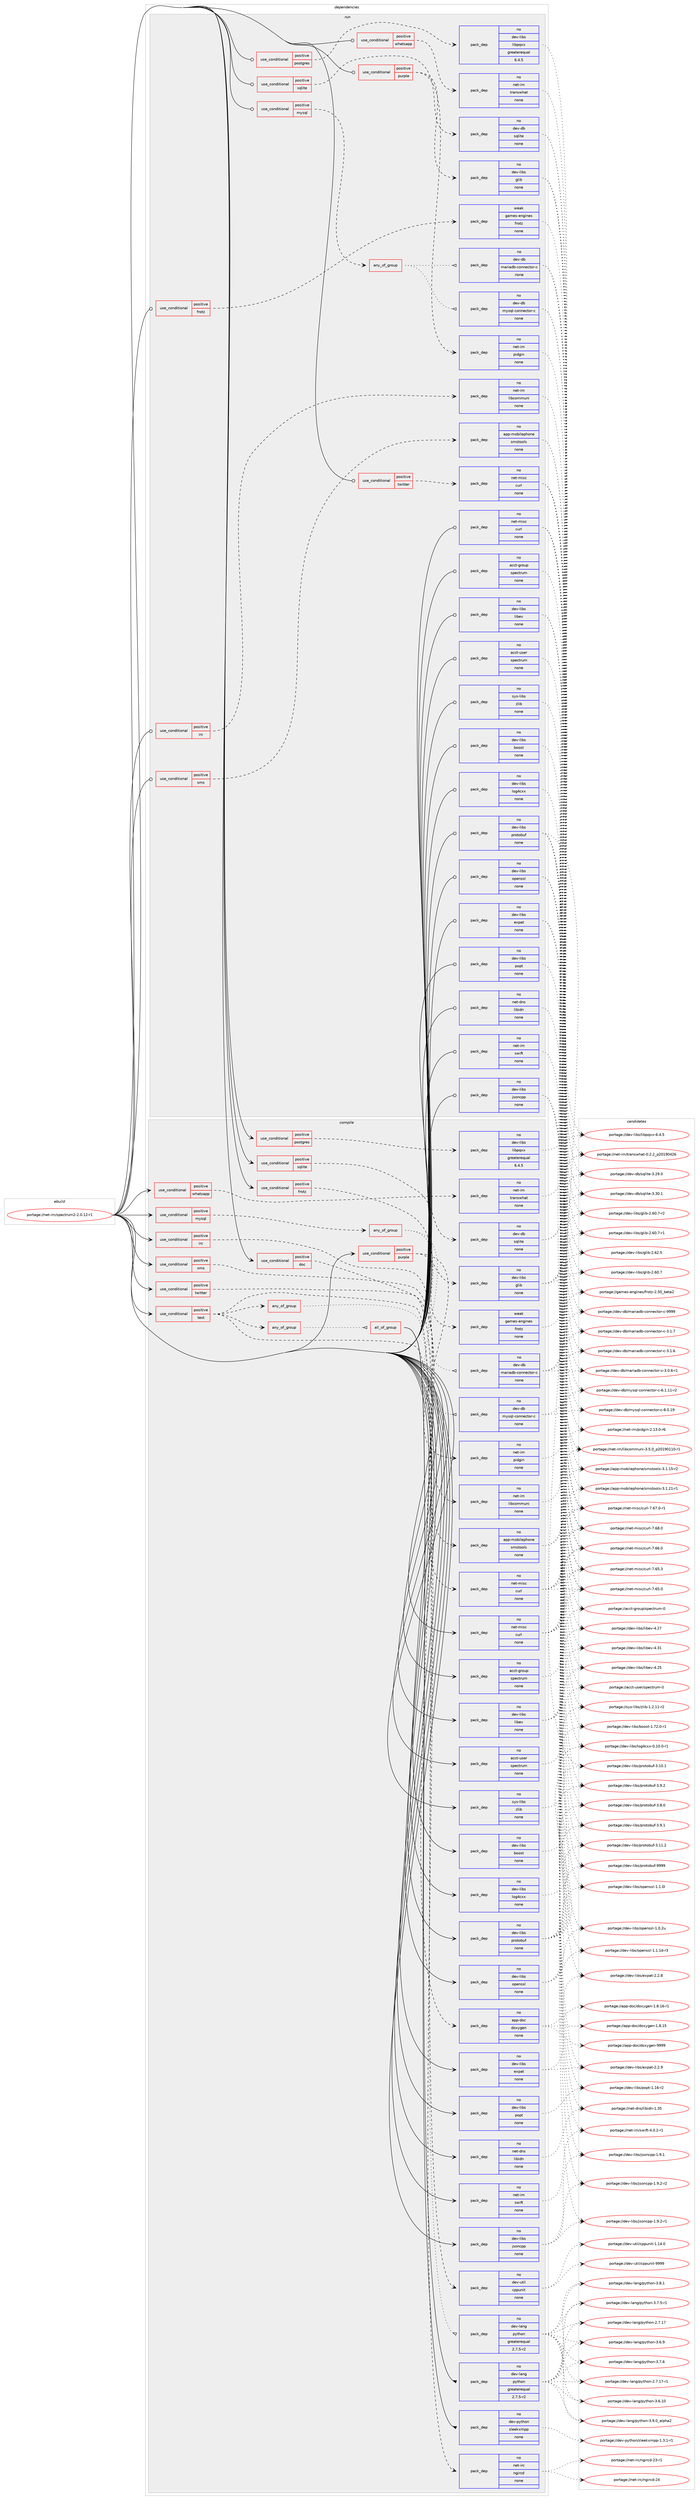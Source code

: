 digraph prolog {

# *************
# Graph options
# *************

newrank=true;
concentrate=true;
compound=true;
graph [rankdir=LR,fontname=Helvetica,fontsize=10,ranksep=1.5];#, ranksep=2.5, nodesep=0.2];
edge  [arrowhead=vee];
node  [fontname=Helvetica,fontsize=10];

# **********
# The ebuild
# **********

subgraph cluster_leftcol {
color=gray;
rank=same;
label=<<i>ebuild</i>>;
id [label="portage://net-im/spectrum2-2.0.12-r1", color=red, width=4, href="../net-im/spectrum2-2.0.12-r1.svg"];
}

# ****************
# The dependencies
# ****************

subgraph cluster_midcol {
color=gray;
label=<<i>dependencies</i>>;
subgraph cluster_compile {
fillcolor="#eeeeee";
style=filled;
label=<<i>compile</i>>;
subgraph cond20738 {
dependency92761 [label=<<TABLE BORDER="0" CELLBORDER="1" CELLSPACING="0" CELLPADDING="4"><TR><TD ROWSPAN="3" CELLPADDING="10">use_conditional</TD></TR><TR><TD>positive</TD></TR><TR><TD>doc</TD></TR></TABLE>>, shape=none, color=red];
subgraph pack70310 {
dependency92762 [label=<<TABLE BORDER="0" CELLBORDER="1" CELLSPACING="0" CELLPADDING="4" WIDTH="220"><TR><TD ROWSPAN="6" CELLPADDING="30">pack_dep</TD></TR><TR><TD WIDTH="110">no</TD></TR><TR><TD>app-doc</TD></TR><TR><TD>doxygen</TD></TR><TR><TD>none</TD></TR><TR><TD></TD></TR></TABLE>>, shape=none, color=blue];
}
dependency92761:e -> dependency92762:w [weight=20,style="dashed",arrowhead="vee"];
}
id:e -> dependency92761:w [weight=20,style="solid",arrowhead="vee"];
subgraph cond20739 {
dependency92763 [label=<<TABLE BORDER="0" CELLBORDER="1" CELLSPACING="0" CELLPADDING="4"><TR><TD ROWSPAN="3" CELLPADDING="10">use_conditional</TD></TR><TR><TD>positive</TD></TR><TR><TD>frotz</TD></TR></TABLE>>, shape=none, color=red];
subgraph pack70311 {
dependency92764 [label=<<TABLE BORDER="0" CELLBORDER="1" CELLSPACING="0" CELLPADDING="4" WIDTH="220"><TR><TD ROWSPAN="6" CELLPADDING="30">pack_dep</TD></TR><TR><TD WIDTH="110">weak</TD></TR><TR><TD>games-engines</TD></TR><TR><TD>frotz</TD></TR><TR><TD>none</TD></TR><TR><TD></TD></TR></TABLE>>, shape=none, color=blue];
}
dependency92763:e -> dependency92764:w [weight=20,style="dashed",arrowhead="vee"];
}
id:e -> dependency92763:w [weight=20,style="solid",arrowhead="vee"];
subgraph cond20740 {
dependency92765 [label=<<TABLE BORDER="0" CELLBORDER="1" CELLSPACING="0" CELLPADDING="4"><TR><TD ROWSPAN="3" CELLPADDING="10">use_conditional</TD></TR><TR><TD>positive</TD></TR><TR><TD>irc</TD></TR></TABLE>>, shape=none, color=red];
subgraph pack70312 {
dependency92766 [label=<<TABLE BORDER="0" CELLBORDER="1" CELLSPACING="0" CELLPADDING="4" WIDTH="220"><TR><TD ROWSPAN="6" CELLPADDING="30">pack_dep</TD></TR><TR><TD WIDTH="110">no</TD></TR><TR><TD>net-im</TD></TR><TR><TD>libcommuni</TD></TR><TR><TD>none</TD></TR><TR><TD></TD></TR></TABLE>>, shape=none, color=blue];
}
dependency92765:e -> dependency92766:w [weight=20,style="dashed",arrowhead="vee"];
}
id:e -> dependency92765:w [weight=20,style="solid",arrowhead="vee"];
subgraph cond20741 {
dependency92767 [label=<<TABLE BORDER="0" CELLBORDER="1" CELLSPACING="0" CELLPADDING="4"><TR><TD ROWSPAN="3" CELLPADDING="10">use_conditional</TD></TR><TR><TD>positive</TD></TR><TR><TD>mysql</TD></TR></TABLE>>, shape=none, color=red];
subgraph any1630 {
dependency92768 [label=<<TABLE BORDER="0" CELLBORDER="1" CELLSPACING="0" CELLPADDING="4"><TR><TD CELLPADDING="10">any_of_group</TD></TR></TABLE>>, shape=none, color=red];subgraph pack70313 {
dependency92769 [label=<<TABLE BORDER="0" CELLBORDER="1" CELLSPACING="0" CELLPADDING="4" WIDTH="220"><TR><TD ROWSPAN="6" CELLPADDING="30">pack_dep</TD></TR><TR><TD WIDTH="110">no</TD></TR><TR><TD>dev-db</TD></TR><TR><TD>mariadb-connector-c</TD></TR><TR><TD>none</TD></TR><TR><TD></TD></TR></TABLE>>, shape=none, color=blue];
}
dependency92768:e -> dependency92769:w [weight=20,style="dotted",arrowhead="oinv"];
subgraph pack70314 {
dependency92770 [label=<<TABLE BORDER="0" CELLBORDER="1" CELLSPACING="0" CELLPADDING="4" WIDTH="220"><TR><TD ROWSPAN="6" CELLPADDING="30">pack_dep</TD></TR><TR><TD WIDTH="110">no</TD></TR><TR><TD>dev-db</TD></TR><TR><TD>mysql-connector-c</TD></TR><TR><TD>none</TD></TR><TR><TD></TD></TR></TABLE>>, shape=none, color=blue];
}
dependency92768:e -> dependency92770:w [weight=20,style="dotted",arrowhead="oinv"];
}
dependency92767:e -> dependency92768:w [weight=20,style="dashed",arrowhead="vee"];
}
id:e -> dependency92767:w [weight=20,style="solid",arrowhead="vee"];
subgraph cond20742 {
dependency92771 [label=<<TABLE BORDER="0" CELLBORDER="1" CELLSPACING="0" CELLPADDING="4"><TR><TD ROWSPAN="3" CELLPADDING="10">use_conditional</TD></TR><TR><TD>positive</TD></TR><TR><TD>postgres</TD></TR></TABLE>>, shape=none, color=red];
subgraph pack70315 {
dependency92772 [label=<<TABLE BORDER="0" CELLBORDER="1" CELLSPACING="0" CELLPADDING="4" WIDTH="220"><TR><TD ROWSPAN="6" CELLPADDING="30">pack_dep</TD></TR><TR><TD WIDTH="110">no</TD></TR><TR><TD>dev-libs</TD></TR><TR><TD>libpqxx</TD></TR><TR><TD>greaterequal</TD></TR><TR><TD>6.4.5</TD></TR></TABLE>>, shape=none, color=blue];
}
dependency92771:e -> dependency92772:w [weight=20,style="dashed",arrowhead="vee"];
}
id:e -> dependency92771:w [weight=20,style="solid",arrowhead="vee"];
subgraph cond20743 {
dependency92773 [label=<<TABLE BORDER="0" CELLBORDER="1" CELLSPACING="0" CELLPADDING="4"><TR><TD ROWSPAN="3" CELLPADDING="10">use_conditional</TD></TR><TR><TD>positive</TD></TR><TR><TD>purple</TD></TR></TABLE>>, shape=none, color=red];
subgraph pack70316 {
dependency92774 [label=<<TABLE BORDER="0" CELLBORDER="1" CELLSPACING="0" CELLPADDING="4" WIDTH="220"><TR><TD ROWSPAN="6" CELLPADDING="30">pack_dep</TD></TR><TR><TD WIDTH="110">no</TD></TR><TR><TD>dev-libs</TD></TR><TR><TD>glib</TD></TR><TR><TD>none</TD></TR><TR><TD></TD></TR></TABLE>>, shape=none, color=blue];
}
dependency92773:e -> dependency92774:w [weight=20,style="dashed",arrowhead="vee"];
subgraph pack70317 {
dependency92775 [label=<<TABLE BORDER="0" CELLBORDER="1" CELLSPACING="0" CELLPADDING="4" WIDTH="220"><TR><TD ROWSPAN="6" CELLPADDING="30">pack_dep</TD></TR><TR><TD WIDTH="110">no</TD></TR><TR><TD>net-im</TD></TR><TR><TD>pidgin</TD></TR><TR><TD>none</TD></TR><TR><TD></TD></TR></TABLE>>, shape=none, color=blue];
}
dependency92773:e -> dependency92775:w [weight=20,style="dashed",arrowhead="vee"];
}
id:e -> dependency92773:w [weight=20,style="solid",arrowhead="vee"];
subgraph cond20744 {
dependency92776 [label=<<TABLE BORDER="0" CELLBORDER="1" CELLSPACING="0" CELLPADDING="4"><TR><TD ROWSPAN="3" CELLPADDING="10">use_conditional</TD></TR><TR><TD>positive</TD></TR><TR><TD>sms</TD></TR></TABLE>>, shape=none, color=red];
subgraph pack70318 {
dependency92777 [label=<<TABLE BORDER="0" CELLBORDER="1" CELLSPACING="0" CELLPADDING="4" WIDTH="220"><TR><TD ROWSPAN="6" CELLPADDING="30">pack_dep</TD></TR><TR><TD WIDTH="110">no</TD></TR><TR><TD>app-mobilephone</TD></TR><TR><TD>smstools</TD></TR><TR><TD>none</TD></TR><TR><TD></TD></TR></TABLE>>, shape=none, color=blue];
}
dependency92776:e -> dependency92777:w [weight=20,style="dashed",arrowhead="vee"];
}
id:e -> dependency92776:w [weight=20,style="solid",arrowhead="vee"];
subgraph cond20745 {
dependency92778 [label=<<TABLE BORDER="0" CELLBORDER="1" CELLSPACING="0" CELLPADDING="4"><TR><TD ROWSPAN="3" CELLPADDING="10">use_conditional</TD></TR><TR><TD>positive</TD></TR><TR><TD>sqlite</TD></TR></TABLE>>, shape=none, color=red];
subgraph pack70319 {
dependency92779 [label=<<TABLE BORDER="0" CELLBORDER="1" CELLSPACING="0" CELLPADDING="4" WIDTH="220"><TR><TD ROWSPAN="6" CELLPADDING="30">pack_dep</TD></TR><TR><TD WIDTH="110">no</TD></TR><TR><TD>dev-db</TD></TR><TR><TD>sqlite</TD></TR><TR><TD>none</TD></TR><TR><TD></TD></TR></TABLE>>, shape=none, color=blue];
}
dependency92778:e -> dependency92779:w [weight=20,style="dashed",arrowhead="vee"];
}
id:e -> dependency92778:w [weight=20,style="solid",arrowhead="vee"];
subgraph cond20746 {
dependency92780 [label=<<TABLE BORDER="0" CELLBORDER="1" CELLSPACING="0" CELLPADDING="4"><TR><TD ROWSPAN="3" CELLPADDING="10">use_conditional</TD></TR><TR><TD>positive</TD></TR><TR><TD>test</TD></TR></TABLE>>, shape=none, color=red];
subgraph any1631 {
dependency92781 [label=<<TABLE BORDER="0" CELLBORDER="1" CELLSPACING="0" CELLPADDING="4"><TR><TD CELLPADDING="10">any_of_group</TD></TR></TABLE>>, shape=none, color=red];subgraph pack70320 {
dependency92782 [label=<<TABLE BORDER="0" CELLBORDER="1" CELLSPACING="0" CELLPADDING="4" WIDTH="220"><TR><TD ROWSPAN="6" CELLPADDING="30">pack_dep</TD></TR><TR><TD WIDTH="110">no</TD></TR><TR><TD>dev-lang</TD></TR><TR><TD>python</TD></TR><TR><TD>greaterequal</TD></TR><TR><TD>2.7.5-r2</TD></TR></TABLE>>, shape=none, color=blue];
}
dependency92781:e -> dependency92782:w [weight=20,style="dotted",arrowhead="oinv"];
}
dependency92780:e -> dependency92781:w [weight=20,style="dashed",arrowhead="vee"];
subgraph any1632 {
dependency92783 [label=<<TABLE BORDER="0" CELLBORDER="1" CELLSPACING="0" CELLPADDING="4"><TR><TD CELLPADDING="10">any_of_group</TD></TR></TABLE>>, shape=none, color=red];subgraph all86 {
dependency92784 [label=<<TABLE BORDER="0" CELLBORDER="1" CELLSPACING="0" CELLPADDING="4"><TR><TD CELLPADDING="10">all_of_group</TD></TR></TABLE>>, shape=none, color=red];subgraph pack70321 {
dependency92785 [label=<<TABLE BORDER="0" CELLBORDER="1" CELLSPACING="0" CELLPADDING="4" WIDTH="220"><TR><TD ROWSPAN="6" CELLPADDING="30">pack_dep</TD></TR><TR><TD WIDTH="110">no</TD></TR><TR><TD>dev-lang</TD></TR><TR><TD>python</TD></TR><TR><TD>greaterequal</TD></TR><TR><TD>2.7.5-r2</TD></TR></TABLE>>, shape=none, color=blue];
}
dependency92784:e -> dependency92785:w [weight=20,style="solid",arrowhead="inv"];
subgraph pack70322 {
dependency92786 [label=<<TABLE BORDER="0" CELLBORDER="1" CELLSPACING="0" CELLPADDING="4" WIDTH="220"><TR><TD ROWSPAN="6" CELLPADDING="30">pack_dep</TD></TR><TR><TD WIDTH="110">no</TD></TR><TR><TD>dev-python</TD></TR><TR><TD>sleekxmpp</TD></TR><TR><TD>none</TD></TR><TR><TD></TD></TR></TABLE>>, shape=none, color=blue];
}
dependency92784:e -> dependency92786:w [weight=20,style="solid",arrowhead="inv"];
}
dependency92783:e -> dependency92784:w [weight=20,style="dotted",arrowhead="oinv"];
}
dependency92780:e -> dependency92783:w [weight=20,style="dashed",arrowhead="vee"];
subgraph pack70323 {
dependency92787 [label=<<TABLE BORDER="0" CELLBORDER="1" CELLSPACING="0" CELLPADDING="4" WIDTH="220"><TR><TD ROWSPAN="6" CELLPADDING="30">pack_dep</TD></TR><TR><TD WIDTH="110">no</TD></TR><TR><TD>dev-util</TD></TR><TR><TD>cppunit</TD></TR><TR><TD>none</TD></TR><TR><TD></TD></TR></TABLE>>, shape=none, color=blue];
}
dependency92780:e -> dependency92787:w [weight=20,style="dashed",arrowhead="vee"];
subgraph pack70324 {
dependency92788 [label=<<TABLE BORDER="0" CELLBORDER="1" CELLSPACING="0" CELLPADDING="4" WIDTH="220"><TR><TD ROWSPAN="6" CELLPADDING="30">pack_dep</TD></TR><TR><TD WIDTH="110">no</TD></TR><TR><TD>net-irc</TD></TR><TR><TD>ngircd</TD></TR><TR><TD>none</TD></TR><TR><TD></TD></TR></TABLE>>, shape=none, color=blue];
}
dependency92780:e -> dependency92788:w [weight=20,style="dashed",arrowhead="vee"];
}
id:e -> dependency92780:w [weight=20,style="solid",arrowhead="vee"];
subgraph cond20747 {
dependency92789 [label=<<TABLE BORDER="0" CELLBORDER="1" CELLSPACING="0" CELLPADDING="4"><TR><TD ROWSPAN="3" CELLPADDING="10">use_conditional</TD></TR><TR><TD>positive</TD></TR><TR><TD>twitter</TD></TR></TABLE>>, shape=none, color=red];
subgraph pack70325 {
dependency92790 [label=<<TABLE BORDER="0" CELLBORDER="1" CELLSPACING="0" CELLPADDING="4" WIDTH="220"><TR><TD ROWSPAN="6" CELLPADDING="30">pack_dep</TD></TR><TR><TD WIDTH="110">no</TD></TR><TR><TD>net-misc</TD></TR><TR><TD>curl</TD></TR><TR><TD>none</TD></TR><TR><TD></TD></TR></TABLE>>, shape=none, color=blue];
}
dependency92789:e -> dependency92790:w [weight=20,style="dashed",arrowhead="vee"];
}
id:e -> dependency92789:w [weight=20,style="solid",arrowhead="vee"];
subgraph cond20748 {
dependency92791 [label=<<TABLE BORDER="0" CELLBORDER="1" CELLSPACING="0" CELLPADDING="4"><TR><TD ROWSPAN="3" CELLPADDING="10">use_conditional</TD></TR><TR><TD>positive</TD></TR><TR><TD>whatsapp</TD></TR></TABLE>>, shape=none, color=red];
subgraph pack70326 {
dependency92792 [label=<<TABLE BORDER="0" CELLBORDER="1" CELLSPACING="0" CELLPADDING="4" WIDTH="220"><TR><TD ROWSPAN="6" CELLPADDING="30">pack_dep</TD></TR><TR><TD WIDTH="110">no</TD></TR><TR><TD>net-im</TD></TR><TR><TD>transwhat</TD></TR><TR><TD>none</TD></TR><TR><TD></TD></TR></TABLE>>, shape=none, color=blue];
}
dependency92791:e -> dependency92792:w [weight=20,style="dashed",arrowhead="vee"];
}
id:e -> dependency92791:w [weight=20,style="solid",arrowhead="vee"];
subgraph pack70327 {
dependency92793 [label=<<TABLE BORDER="0" CELLBORDER="1" CELLSPACING="0" CELLPADDING="4" WIDTH="220"><TR><TD ROWSPAN="6" CELLPADDING="30">pack_dep</TD></TR><TR><TD WIDTH="110">no</TD></TR><TR><TD>acct-group</TD></TR><TR><TD>spectrum</TD></TR><TR><TD>none</TD></TR><TR><TD></TD></TR></TABLE>>, shape=none, color=blue];
}
id:e -> dependency92793:w [weight=20,style="solid",arrowhead="vee"];
subgraph pack70328 {
dependency92794 [label=<<TABLE BORDER="0" CELLBORDER="1" CELLSPACING="0" CELLPADDING="4" WIDTH="220"><TR><TD ROWSPAN="6" CELLPADDING="30">pack_dep</TD></TR><TR><TD WIDTH="110">no</TD></TR><TR><TD>acct-user</TD></TR><TR><TD>spectrum</TD></TR><TR><TD>none</TD></TR><TR><TD></TD></TR></TABLE>>, shape=none, color=blue];
}
id:e -> dependency92794:w [weight=20,style="solid",arrowhead="vee"];
subgraph pack70329 {
dependency92795 [label=<<TABLE BORDER="0" CELLBORDER="1" CELLSPACING="0" CELLPADDING="4" WIDTH="220"><TR><TD ROWSPAN="6" CELLPADDING="30">pack_dep</TD></TR><TR><TD WIDTH="110">no</TD></TR><TR><TD>dev-libs</TD></TR><TR><TD>boost</TD></TR><TR><TD>none</TD></TR><TR><TD></TD></TR></TABLE>>, shape=none, color=blue];
}
id:e -> dependency92795:w [weight=20,style="solid",arrowhead="vee"];
subgraph pack70330 {
dependency92796 [label=<<TABLE BORDER="0" CELLBORDER="1" CELLSPACING="0" CELLPADDING="4" WIDTH="220"><TR><TD ROWSPAN="6" CELLPADDING="30">pack_dep</TD></TR><TR><TD WIDTH="110">no</TD></TR><TR><TD>dev-libs</TD></TR><TR><TD>expat</TD></TR><TR><TD>none</TD></TR><TR><TD></TD></TR></TABLE>>, shape=none, color=blue];
}
id:e -> dependency92796:w [weight=20,style="solid",arrowhead="vee"];
subgraph pack70331 {
dependency92797 [label=<<TABLE BORDER="0" CELLBORDER="1" CELLSPACING="0" CELLPADDING="4" WIDTH="220"><TR><TD ROWSPAN="6" CELLPADDING="30">pack_dep</TD></TR><TR><TD WIDTH="110">no</TD></TR><TR><TD>dev-libs</TD></TR><TR><TD>jsoncpp</TD></TR><TR><TD>none</TD></TR><TR><TD></TD></TR></TABLE>>, shape=none, color=blue];
}
id:e -> dependency92797:w [weight=20,style="solid",arrowhead="vee"];
subgraph pack70332 {
dependency92798 [label=<<TABLE BORDER="0" CELLBORDER="1" CELLSPACING="0" CELLPADDING="4" WIDTH="220"><TR><TD ROWSPAN="6" CELLPADDING="30">pack_dep</TD></TR><TR><TD WIDTH="110">no</TD></TR><TR><TD>dev-libs</TD></TR><TR><TD>libev</TD></TR><TR><TD>none</TD></TR><TR><TD></TD></TR></TABLE>>, shape=none, color=blue];
}
id:e -> dependency92798:w [weight=20,style="solid",arrowhead="vee"];
subgraph pack70333 {
dependency92799 [label=<<TABLE BORDER="0" CELLBORDER="1" CELLSPACING="0" CELLPADDING="4" WIDTH="220"><TR><TD ROWSPAN="6" CELLPADDING="30">pack_dep</TD></TR><TR><TD WIDTH="110">no</TD></TR><TR><TD>dev-libs</TD></TR><TR><TD>log4cxx</TD></TR><TR><TD>none</TD></TR><TR><TD></TD></TR></TABLE>>, shape=none, color=blue];
}
id:e -> dependency92799:w [weight=20,style="solid",arrowhead="vee"];
subgraph pack70334 {
dependency92800 [label=<<TABLE BORDER="0" CELLBORDER="1" CELLSPACING="0" CELLPADDING="4" WIDTH="220"><TR><TD ROWSPAN="6" CELLPADDING="30">pack_dep</TD></TR><TR><TD WIDTH="110">no</TD></TR><TR><TD>dev-libs</TD></TR><TR><TD>openssl</TD></TR><TR><TD>none</TD></TR><TR><TD></TD></TR></TABLE>>, shape=none, color=blue];
}
id:e -> dependency92800:w [weight=20,style="solid",arrowhead="vee"];
subgraph pack70335 {
dependency92801 [label=<<TABLE BORDER="0" CELLBORDER="1" CELLSPACING="0" CELLPADDING="4" WIDTH="220"><TR><TD ROWSPAN="6" CELLPADDING="30">pack_dep</TD></TR><TR><TD WIDTH="110">no</TD></TR><TR><TD>dev-libs</TD></TR><TR><TD>popt</TD></TR><TR><TD>none</TD></TR><TR><TD></TD></TR></TABLE>>, shape=none, color=blue];
}
id:e -> dependency92801:w [weight=20,style="solid",arrowhead="vee"];
subgraph pack70336 {
dependency92802 [label=<<TABLE BORDER="0" CELLBORDER="1" CELLSPACING="0" CELLPADDING="4" WIDTH="220"><TR><TD ROWSPAN="6" CELLPADDING="30">pack_dep</TD></TR><TR><TD WIDTH="110">no</TD></TR><TR><TD>dev-libs</TD></TR><TR><TD>protobuf</TD></TR><TR><TD>none</TD></TR><TR><TD></TD></TR></TABLE>>, shape=none, color=blue];
}
id:e -> dependency92802:w [weight=20,style="solid",arrowhead="vee"];
subgraph pack70337 {
dependency92803 [label=<<TABLE BORDER="0" CELLBORDER="1" CELLSPACING="0" CELLPADDING="4" WIDTH="220"><TR><TD ROWSPAN="6" CELLPADDING="30">pack_dep</TD></TR><TR><TD WIDTH="110">no</TD></TR><TR><TD>net-dns</TD></TR><TR><TD>libidn</TD></TR><TR><TD>none</TD></TR><TR><TD></TD></TR></TABLE>>, shape=none, color=blue];
}
id:e -> dependency92803:w [weight=20,style="solid",arrowhead="vee"];
subgraph pack70338 {
dependency92804 [label=<<TABLE BORDER="0" CELLBORDER="1" CELLSPACING="0" CELLPADDING="4" WIDTH="220"><TR><TD ROWSPAN="6" CELLPADDING="30">pack_dep</TD></TR><TR><TD WIDTH="110">no</TD></TR><TR><TD>net-im</TD></TR><TR><TD>swift</TD></TR><TR><TD>none</TD></TR><TR><TD></TD></TR></TABLE>>, shape=none, color=blue];
}
id:e -> dependency92804:w [weight=20,style="solid",arrowhead="vee"];
subgraph pack70339 {
dependency92805 [label=<<TABLE BORDER="0" CELLBORDER="1" CELLSPACING="0" CELLPADDING="4" WIDTH="220"><TR><TD ROWSPAN="6" CELLPADDING="30">pack_dep</TD></TR><TR><TD WIDTH="110">no</TD></TR><TR><TD>net-misc</TD></TR><TR><TD>curl</TD></TR><TR><TD>none</TD></TR><TR><TD></TD></TR></TABLE>>, shape=none, color=blue];
}
id:e -> dependency92805:w [weight=20,style="solid",arrowhead="vee"];
subgraph pack70340 {
dependency92806 [label=<<TABLE BORDER="0" CELLBORDER="1" CELLSPACING="0" CELLPADDING="4" WIDTH="220"><TR><TD ROWSPAN="6" CELLPADDING="30">pack_dep</TD></TR><TR><TD WIDTH="110">no</TD></TR><TR><TD>sys-libs</TD></TR><TR><TD>zlib</TD></TR><TR><TD>none</TD></TR><TR><TD></TD></TR></TABLE>>, shape=none, color=blue];
}
id:e -> dependency92806:w [weight=20,style="solid",arrowhead="vee"];
}
subgraph cluster_compileandrun {
fillcolor="#eeeeee";
style=filled;
label=<<i>compile and run</i>>;
}
subgraph cluster_run {
fillcolor="#eeeeee";
style=filled;
label=<<i>run</i>>;
subgraph cond20749 {
dependency92807 [label=<<TABLE BORDER="0" CELLBORDER="1" CELLSPACING="0" CELLPADDING="4"><TR><TD ROWSPAN="3" CELLPADDING="10">use_conditional</TD></TR><TR><TD>positive</TD></TR><TR><TD>frotz</TD></TR></TABLE>>, shape=none, color=red];
subgraph pack70341 {
dependency92808 [label=<<TABLE BORDER="0" CELLBORDER="1" CELLSPACING="0" CELLPADDING="4" WIDTH="220"><TR><TD ROWSPAN="6" CELLPADDING="30">pack_dep</TD></TR><TR><TD WIDTH="110">weak</TD></TR><TR><TD>games-engines</TD></TR><TR><TD>frotz</TD></TR><TR><TD>none</TD></TR><TR><TD></TD></TR></TABLE>>, shape=none, color=blue];
}
dependency92807:e -> dependency92808:w [weight=20,style="dashed",arrowhead="vee"];
}
id:e -> dependency92807:w [weight=20,style="solid",arrowhead="odot"];
subgraph cond20750 {
dependency92809 [label=<<TABLE BORDER="0" CELLBORDER="1" CELLSPACING="0" CELLPADDING="4"><TR><TD ROWSPAN="3" CELLPADDING="10">use_conditional</TD></TR><TR><TD>positive</TD></TR><TR><TD>irc</TD></TR></TABLE>>, shape=none, color=red];
subgraph pack70342 {
dependency92810 [label=<<TABLE BORDER="0" CELLBORDER="1" CELLSPACING="0" CELLPADDING="4" WIDTH="220"><TR><TD ROWSPAN="6" CELLPADDING="30">pack_dep</TD></TR><TR><TD WIDTH="110">no</TD></TR><TR><TD>net-im</TD></TR><TR><TD>libcommuni</TD></TR><TR><TD>none</TD></TR><TR><TD></TD></TR></TABLE>>, shape=none, color=blue];
}
dependency92809:e -> dependency92810:w [weight=20,style="dashed",arrowhead="vee"];
}
id:e -> dependency92809:w [weight=20,style="solid",arrowhead="odot"];
subgraph cond20751 {
dependency92811 [label=<<TABLE BORDER="0" CELLBORDER="1" CELLSPACING="0" CELLPADDING="4"><TR><TD ROWSPAN="3" CELLPADDING="10">use_conditional</TD></TR><TR><TD>positive</TD></TR><TR><TD>mysql</TD></TR></TABLE>>, shape=none, color=red];
subgraph any1633 {
dependency92812 [label=<<TABLE BORDER="0" CELLBORDER="1" CELLSPACING="0" CELLPADDING="4"><TR><TD CELLPADDING="10">any_of_group</TD></TR></TABLE>>, shape=none, color=red];subgraph pack70343 {
dependency92813 [label=<<TABLE BORDER="0" CELLBORDER="1" CELLSPACING="0" CELLPADDING="4" WIDTH="220"><TR><TD ROWSPAN="6" CELLPADDING="30">pack_dep</TD></TR><TR><TD WIDTH="110">no</TD></TR><TR><TD>dev-db</TD></TR><TR><TD>mariadb-connector-c</TD></TR><TR><TD>none</TD></TR><TR><TD></TD></TR></TABLE>>, shape=none, color=blue];
}
dependency92812:e -> dependency92813:w [weight=20,style="dotted",arrowhead="oinv"];
subgraph pack70344 {
dependency92814 [label=<<TABLE BORDER="0" CELLBORDER="1" CELLSPACING="0" CELLPADDING="4" WIDTH="220"><TR><TD ROWSPAN="6" CELLPADDING="30">pack_dep</TD></TR><TR><TD WIDTH="110">no</TD></TR><TR><TD>dev-db</TD></TR><TR><TD>mysql-connector-c</TD></TR><TR><TD>none</TD></TR><TR><TD></TD></TR></TABLE>>, shape=none, color=blue];
}
dependency92812:e -> dependency92814:w [weight=20,style="dotted",arrowhead="oinv"];
}
dependency92811:e -> dependency92812:w [weight=20,style="dashed",arrowhead="vee"];
}
id:e -> dependency92811:w [weight=20,style="solid",arrowhead="odot"];
subgraph cond20752 {
dependency92815 [label=<<TABLE BORDER="0" CELLBORDER="1" CELLSPACING="0" CELLPADDING="4"><TR><TD ROWSPAN="3" CELLPADDING="10">use_conditional</TD></TR><TR><TD>positive</TD></TR><TR><TD>postgres</TD></TR></TABLE>>, shape=none, color=red];
subgraph pack70345 {
dependency92816 [label=<<TABLE BORDER="0" CELLBORDER="1" CELLSPACING="0" CELLPADDING="4" WIDTH="220"><TR><TD ROWSPAN="6" CELLPADDING="30">pack_dep</TD></TR><TR><TD WIDTH="110">no</TD></TR><TR><TD>dev-libs</TD></TR><TR><TD>libpqxx</TD></TR><TR><TD>greaterequal</TD></TR><TR><TD>6.4.5</TD></TR></TABLE>>, shape=none, color=blue];
}
dependency92815:e -> dependency92816:w [weight=20,style="dashed",arrowhead="vee"];
}
id:e -> dependency92815:w [weight=20,style="solid",arrowhead="odot"];
subgraph cond20753 {
dependency92817 [label=<<TABLE BORDER="0" CELLBORDER="1" CELLSPACING="0" CELLPADDING="4"><TR><TD ROWSPAN="3" CELLPADDING="10">use_conditional</TD></TR><TR><TD>positive</TD></TR><TR><TD>purple</TD></TR></TABLE>>, shape=none, color=red];
subgraph pack70346 {
dependency92818 [label=<<TABLE BORDER="0" CELLBORDER="1" CELLSPACING="0" CELLPADDING="4" WIDTH="220"><TR><TD ROWSPAN="6" CELLPADDING="30">pack_dep</TD></TR><TR><TD WIDTH="110">no</TD></TR><TR><TD>dev-libs</TD></TR><TR><TD>glib</TD></TR><TR><TD>none</TD></TR><TR><TD></TD></TR></TABLE>>, shape=none, color=blue];
}
dependency92817:e -> dependency92818:w [weight=20,style="dashed",arrowhead="vee"];
subgraph pack70347 {
dependency92819 [label=<<TABLE BORDER="0" CELLBORDER="1" CELLSPACING="0" CELLPADDING="4" WIDTH="220"><TR><TD ROWSPAN="6" CELLPADDING="30">pack_dep</TD></TR><TR><TD WIDTH="110">no</TD></TR><TR><TD>net-im</TD></TR><TR><TD>pidgin</TD></TR><TR><TD>none</TD></TR><TR><TD></TD></TR></TABLE>>, shape=none, color=blue];
}
dependency92817:e -> dependency92819:w [weight=20,style="dashed",arrowhead="vee"];
}
id:e -> dependency92817:w [weight=20,style="solid",arrowhead="odot"];
subgraph cond20754 {
dependency92820 [label=<<TABLE BORDER="0" CELLBORDER="1" CELLSPACING="0" CELLPADDING="4"><TR><TD ROWSPAN="3" CELLPADDING="10">use_conditional</TD></TR><TR><TD>positive</TD></TR><TR><TD>sms</TD></TR></TABLE>>, shape=none, color=red];
subgraph pack70348 {
dependency92821 [label=<<TABLE BORDER="0" CELLBORDER="1" CELLSPACING="0" CELLPADDING="4" WIDTH="220"><TR><TD ROWSPAN="6" CELLPADDING="30">pack_dep</TD></TR><TR><TD WIDTH="110">no</TD></TR><TR><TD>app-mobilephone</TD></TR><TR><TD>smstools</TD></TR><TR><TD>none</TD></TR><TR><TD></TD></TR></TABLE>>, shape=none, color=blue];
}
dependency92820:e -> dependency92821:w [weight=20,style="dashed",arrowhead="vee"];
}
id:e -> dependency92820:w [weight=20,style="solid",arrowhead="odot"];
subgraph cond20755 {
dependency92822 [label=<<TABLE BORDER="0" CELLBORDER="1" CELLSPACING="0" CELLPADDING="4"><TR><TD ROWSPAN="3" CELLPADDING="10">use_conditional</TD></TR><TR><TD>positive</TD></TR><TR><TD>sqlite</TD></TR></TABLE>>, shape=none, color=red];
subgraph pack70349 {
dependency92823 [label=<<TABLE BORDER="0" CELLBORDER="1" CELLSPACING="0" CELLPADDING="4" WIDTH="220"><TR><TD ROWSPAN="6" CELLPADDING="30">pack_dep</TD></TR><TR><TD WIDTH="110">no</TD></TR><TR><TD>dev-db</TD></TR><TR><TD>sqlite</TD></TR><TR><TD>none</TD></TR><TR><TD></TD></TR></TABLE>>, shape=none, color=blue];
}
dependency92822:e -> dependency92823:w [weight=20,style="dashed",arrowhead="vee"];
}
id:e -> dependency92822:w [weight=20,style="solid",arrowhead="odot"];
subgraph cond20756 {
dependency92824 [label=<<TABLE BORDER="0" CELLBORDER="1" CELLSPACING="0" CELLPADDING="4"><TR><TD ROWSPAN="3" CELLPADDING="10">use_conditional</TD></TR><TR><TD>positive</TD></TR><TR><TD>twitter</TD></TR></TABLE>>, shape=none, color=red];
subgraph pack70350 {
dependency92825 [label=<<TABLE BORDER="0" CELLBORDER="1" CELLSPACING="0" CELLPADDING="4" WIDTH="220"><TR><TD ROWSPAN="6" CELLPADDING="30">pack_dep</TD></TR><TR><TD WIDTH="110">no</TD></TR><TR><TD>net-misc</TD></TR><TR><TD>curl</TD></TR><TR><TD>none</TD></TR><TR><TD></TD></TR></TABLE>>, shape=none, color=blue];
}
dependency92824:e -> dependency92825:w [weight=20,style="dashed",arrowhead="vee"];
}
id:e -> dependency92824:w [weight=20,style="solid",arrowhead="odot"];
subgraph cond20757 {
dependency92826 [label=<<TABLE BORDER="0" CELLBORDER="1" CELLSPACING="0" CELLPADDING="4"><TR><TD ROWSPAN="3" CELLPADDING="10">use_conditional</TD></TR><TR><TD>positive</TD></TR><TR><TD>whatsapp</TD></TR></TABLE>>, shape=none, color=red];
subgraph pack70351 {
dependency92827 [label=<<TABLE BORDER="0" CELLBORDER="1" CELLSPACING="0" CELLPADDING="4" WIDTH="220"><TR><TD ROWSPAN="6" CELLPADDING="30">pack_dep</TD></TR><TR><TD WIDTH="110">no</TD></TR><TR><TD>net-im</TD></TR><TR><TD>transwhat</TD></TR><TR><TD>none</TD></TR><TR><TD></TD></TR></TABLE>>, shape=none, color=blue];
}
dependency92826:e -> dependency92827:w [weight=20,style="dashed",arrowhead="vee"];
}
id:e -> dependency92826:w [weight=20,style="solid",arrowhead="odot"];
subgraph pack70352 {
dependency92828 [label=<<TABLE BORDER="0" CELLBORDER="1" CELLSPACING="0" CELLPADDING="4" WIDTH="220"><TR><TD ROWSPAN="6" CELLPADDING="30">pack_dep</TD></TR><TR><TD WIDTH="110">no</TD></TR><TR><TD>acct-group</TD></TR><TR><TD>spectrum</TD></TR><TR><TD>none</TD></TR><TR><TD></TD></TR></TABLE>>, shape=none, color=blue];
}
id:e -> dependency92828:w [weight=20,style="solid",arrowhead="odot"];
subgraph pack70353 {
dependency92829 [label=<<TABLE BORDER="0" CELLBORDER="1" CELLSPACING="0" CELLPADDING="4" WIDTH="220"><TR><TD ROWSPAN="6" CELLPADDING="30">pack_dep</TD></TR><TR><TD WIDTH="110">no</TD></TR><TR><TD>acct-user</TD></TR><TR><TD>spectrum</TD></TR><TR><TD>none</TD></TR><TR><TD></TD></TR></TABLE>>, shape=none, color=blue];
}
id:e -> dependency92829:w [weight=20,style="solid",arrowhead="odot"];
subgraph pack70354 {
dependency92830 [label=<<TABLE BORDER="0" CELLBORDER="1" CELLSPACING="0" CELLPADDING="4" WIDTH="220"><TR><TD ROWSPAN="6" CELLPADDING="30">pack_dep</TD></TR><TR><TD WIDTH="110">no</TD></TR><TR><TD>dev-libs</TD></TR><TR><TD>boost</TD></TR><TR><TD>none</TD></TR><TR><TD></TD></TR></TABLE>>, shape=none, color=blue];
}
id:e -> dependency92830:w [weight=20,style="solid",arrowhead="odot"];
subgraph pack70355 {
dependency92831 [label=<<TABLE BORDER="0" CELLBORDER="1" CELLSPACING="0" CELLPADDING="4" WIDTH="220"><TR><TD ROWSPAN="6" CELLPADDING="30">pack_dep</TD></TR><TR><TD WIDTH="110">no</TD></TR><TR><TD>dev-libs</TD></TR><TR><TD>expat</TD></TR><TR><TD>none</TD></TR><TR><TD></TD></TR></TABLE>>, shape=none, color=blue];
}
id:e -> dependency92831:w [weight=20,style="solid",arrowhead="odot"];
subgraph pack70356 {
dependency92832 [label=<<TABLE BORDER="0" CELLBORDER="1" CELLSPACING="0" CELLPADDING="4" WIDTH="220"><TR><TD ROWSPAN="6" CELLPADDING="30">pack_dep</TD></TR><TR><TD WIDTH="110">no</TD></TR><TR><TD>dev-libs</TD></TR><TR><TD>jsoncpp</TD></TR><TR><TD>none</TD></TR><TR><TD></TD></TR></TABLE>>, shape=none, color=blue];
}
id:e -> dependency92832:w [weight=20,style="solid",arrowhead="odot"];
subgraph pack70357 {
dependency92833 [label=<<TABLE BORDER="0" CELLBORDER="1" CELLSPACING="0" CELLPADDING="4" WIDTH="220"><TR><TD ROWSPAN="6" CELLPADDING="30">pack_dep</TD></TR><TR><TD WIDTH="110">no</TD></TR><TR><TD>dev-libs</TD></TR><TR><TD>libev</TD></TR><TR><TD>none</TD></TR><TR><TD></TD></TR></TABLE>>, shape=none, color=blue];
}
id:e -> dependency92833:w [weight=20,style="solid",arrowhead="odot"];
subgraph pack70358 {
dependency92834 [label=<<TABLE BORDER="0" CELLBORDER="1" CELLSPACING="0" CELLPADDING="4" WIDTH="220"><TR><TD ROWSPAN="6" CELLPADDING="30">pack_dep</TD></TR><TR><TD WIDTH="110">no</TD></TR><TR><TD>dev-libs</TD></TR><TR><TD>log4cxx</TD></TR><TR><TD>none</TD></TR><TR><TD></TD></TR></TABLE>>, shape=none, color=blue];
}
id:e -> dependency92834:w [weight=20,style="solid",arrowhead="odot"];
subgraph pack70359 {
dependency92835 [label=<<TABLE BORDER="0" CELLBORDER="1" CELLSPACING="0" CELLPADDING="4" WIDTH="220"><TR><TD ROWSPAN="6" CELLPADDING="30">pack_dep</TD></TR><TR><TD WIDTH="110">no</TD></TR><TR><TD>dev-libs</TD></TR><TR><TD>openssl</TD></TR><TR><TD>none</TD></TR><TR><TD></TD></TR></TABLE>>, shape=none, color=blue];
}
id:e -> dependency92835:w [weight=20,style="solid",arrowhead="odot"];
subgraph pack70360 {
dependency92836 [label=<<TABLE BORDER="0" CELLBORDER="1" CELLSPACING="0" CELLPADDING="4" WIDTH="220"><TR><TD ROWSPAN="6" CELLPADDING="30">pack_dep</TD></TR><TR><TD WIDTH="110">no</TD></TR><TR><TD>dev-libs</TD></TR><TR><TD>popt</TD></TR><TR><TD>none</TD></TR><TR><TD></TD></TR></TABLE>>, shape=none, color=blue];
}
id:e -> dependency92836:w [weight=20,style="solid",arrowhead="odot"];
subgraph pack70361 {
dependency92837 [label=<<TABLE BORDER="0" CELLBORDER="1" CELLSPACING="0" CELLPADDING="4" WIDTH="220"><TR><TD ROWSPAN="6" CELLPADDING="30">pack_dep</TD></TR><TR><TD WIDTH="110">no</TD></TR><TR><TD>dev-libs</TD></TR><TR><TD>protobuf</TD></TR><TR><TD>none</TD></TR><TR><TD></TD></TR></TABLE>>, shape=none, color=blue];
}
id:e -> dependency92837:w [weight=20,style="solid",arrowhead="odot"];
subgraph pack70362 {
dependency92838 [label=<<TABLE BORDER="0" CELLBORDER="1" CELLSPACING="0" CELLPADDING="4" WIDTH="220"><TR><TD ROWSPAN="6" CELLPADDING="30">pack_dep</TD></TR><TR><TD WIDTH="110">no</TD></TR><TR><TD>net-dns</TD></TR><TR><TD>libidn</TD></TR><TR><TD>none</TD></TR><TR><TD></TD></TR></TABLE>>, shape=none, color=blue];
}
id:e -> dependency92838:w [weight=20,style="solid",arrowhead="odot"];
subgraph pack70363 {
dependency92839 [label=<<TABLE BORDER="0" CELLBORDER="1" CELLSPACING="0" CELLPADDING="4" WIDTH="220"><TR><TD ROWSPAN="6" CELLPADDING="30">pack_dep</TD></TR><TR><TD WIDTH="110">no</TD></TR><TR><TD>net-im</TD></TR><TR><TD>swift</TD></TR><TR><TD>none</TD></TR><TR><TD></TD></TR></TABLE>>, shape=none, color=blue];
}
id:e -> dependency92839:w [weight=20,style="solid",arrowhead="odot"];
subgraph pack70364 {
dependency92840 [label=<<TABLE BORDER="0" CELLBORDER="1" CELLSPACING="0" CELLPADDING="4" WIDTH="220"><TR><TD ROWSPAN="6" CELLPADDING="30">pack_dep</TD></TR><TR><TD WIDTH="110">no</TD></TR><TR><TD>net-misc</TD></TR><TR><TD>curl</TD></TR><TR><TD>none</TD></TR><TR><TD></TD></TR></TABLE>>, shape=none, color=blue];
}
id:e -> dependency92840:w [weight=20,style="solid",arrowhead="odot"];
subgraph pack70365 {
dependency92841 [label=<<TABLE BORDER="0" CELLBORDER="1" CELLSPACING="0" CELLPADDING="4" WIDTH="220"><TR><TD ROWSPAN="6" CELLPADDING="30">pack_dep</TD></TR><TR><TD WIDTH="110">no</TD></TR><TR><TD>sys-libs</TD></TR><TR><TD>zlib</TD></TR><TR><TD>none</TD></TR><TR><TD></TD></TR></TABLE>>, shape=none, color=blue];
}
id:e -> dependency92841:w [weight=20,style="solid",arrowhead="odot"];
}
}

# **************
# The candidates
# **************

subgraph cluster_choices {
rank=same;
color=gray;
label=<<i>candidates</i>>;

subgraph choice70310 {
color=black;
nodesep=1;
choice971121124510011199471001111201211031011104557575757 [label="portage://app-doc/doxygen-9999", color=red, width=4,href="../app-doc/doxygen-9999.svg"];
choice97112112451001119947100111120121103101110454946564649544511449 [label="portage://app-doc/doxygen-1.8.16-r1", color=red, width=4,href="../app-doc/doxygen-1.8.16-r1.svg"];
choice9711211245100111994710011112012110310111045494656464953 [label="portage://app-doc/doxygen-1.8.15", color=red, width=4,href="../app-doc/doxygen-1.8.15.svg"];
dependency92762:e -> choice971121124510011199471001111201211031011104557575757:w [style=dotted,weight="100"];
dependency92762:e -> choice97112112451001119947100111120121103101110454946564649544511449:w [style=dotted,weight="100"];
dependency92762:e -> choice9711211245100111994710011112012110310111045494656464953:w [style=dotted,weight="100"];
}
subgraph choice70311 {
color=black;
nodesep=1;
choice103971091011154510111010310511010111547102114111116122455046534895981011169750 [label="portage://games-engines/frotz-2.50_beta2", color=red, width=4,href="../games-engines/frotz-2.50_beta2.svg"];
dependency92764:e -> choice103971091011154510111010310511010111547102114111116122455046534895981011169750:w [style=dotted,weight="100"];
}
subgraph choice70312 {
color=black;
nodesep=1;
choice110101116451051094710810598991111091091171101054551465346489511250484957484949484511449 [label="portage://net-im/libcommuni-3.5.0_p20190110-r1", color=red, width=4,href="../net-im/libcommuni-3.5.0_p20190110-r1.svg"];
dependency92766:e -> choice110101116451051094710810598991111091091171101054551465346489511250484957484949484511449:w [style=dotted,weight="100"];
}
subgraph choice70313 {
color=black;
nodesep=1;
choice10010111845100984710997114105971009845991111101101019911611111445994557575757 [label="portage://dev-db/mariadb-connector-c-9999", color=red, width=4,href="../dev-db/mariadb-connector-c-9999.svg"];
choice1001011184510098471099711410597100984599111110110101991161111144599455146494655 [label="portage://dev-db/mariadb-connector-c-3.1.7", color=red, width=4,href="../dev-db/mariadb-connector-c-3.1.7.svg"];
choice1001011184510098471099711410597100984599111110110101991161111144599455146494654 [label="portage://dev-db/mariadb-connector-c-3.1.6", color=red, width=4,href="../dev-db/mariadb-connector-c-3.1.6.svg"];
choice10010111845100984710997114105971009845991111101101019911611111445994551464846544511449 [label="portage://dev-db/mariadb-connector-c-3.0.6-r1", color=red, width=4,href="../dev-db/mariadb-connector-c-3.0.6-r1.svg"];
dependency92769:e -> choice10010111845100984710997114105971009845991111101101019911611111445994557575757:w [style=dotted,weight="100"];
dependency92769:e -> choice1001011184510098471099711410597100984599111110110101991161111144599455146494655:w [style=dotted,weight="100"];
dependency92769:e -> choice1001011184510098471099711410597100984599111110110101991161111144599455146494654:w [style=dotted,weight="100"];
dependency92769:e -> choice10010111845100984710997114105971009845991111101101019911611111445994551464846544511449:w [style=dotted,weight="100"];
}
subgraph choice70314 {
color=black;
nodesep=1;
choice100101118451009847109121115113108459911111011010199116111114459945564648464957 [label="portage://dev-db/mysql-connector-c-8.0.19", color=red, width=4,href="../dev-db/mysql-connector-c-8.0.19.svg"];
choice1001011184510098471091211151131084599111110110101991161111144599455446494649494511450 [label="portage://dev-db/mysql-connector-c-6.1.11-r2", color=red, width=4,href="../dev-db/mysql-connector-c-6.1.11-r2.svg"];
dependency92770:e -> choice100101118451009847109121115113108459911111011010199116111114459945564648464957:w [style=dotted,weight="100"];
dependency92770:e -> choice1001011184510098471091211151131084599111110110101991161111144599455446494649494511450:w [style=dotted,weight="100"];
}
subgraph choice70315 {
color=black;
nodesep=1;
choice10010111845108105981154710810598112113120120455446524653 [label="portage://dev-libs/libpqxx-6.4.5", color=red, width=4,href="../dev-libs/libpqxx-6.4.5.svg"];
dependency92772:e -> choice10010111845108105981154710810598112113120120455446524653:w [style=dotted,weight="100"];
}
subgraph choice70316 {
color=black;
nodesep=1;
choice1001011184510810598115471031081059845504654504653 [label="portage://dev-libs/glib-2.62.5", color=red, width=4,href="../dev-libs/glib-2.62.5.svg"];
choice10010111845108105981154710310810598455046544846554511450 [label="portage://dev-libs/glib-2.60.7-r2", color=red, width=4,href="../dev-libs/glib-2.60.7-r2.svg"];
choice10010111845108105981154710310810598455046544846554511449 [label="portage://dev-libs/glib-2.60.7-r1", color=red, width=4,href="../dev-libs/glib-2.60.7-r1.svg"];
choice1001011184510810598115471031081059845504654484655 [label="portage://dev-libs/glib-2.60.7", color=red, width=4,href="../dev-libs/glib-2.60.7.svg"];
dependency92774:e -> choice1001011184510810598115471031081059845504654504653:w [style=dotted,weight="100"];
dependency92774:e -> choice10010111845108105981154710310810598455046544846554511450:w [style=dotted,weight="100"];
dependency92774:e -> choice10010111845108105981154710310810598455046544846554511449:w [style=dotted,weight="100"];
dependency92774:e -> choice1001011184510810598115471031081059845504654484655:w [style=dotted,weight="100"];
}
subgraph choice70317 {
color=black;
nodesep=1;
choice1101011164510510947112105100103105110455046495146484511454 [label="portage://net-im/pidgin-2.13.0-r6", color=red, width=4,href="../net-im/pidgin-2.13.0-r6.svg"];
dependency92775:e -> choice1101011164510510947112105100103105110455046495146484511454:w [style=dotted,weight="100"];
}
subgraph choice70318 {
color=black;
nodesep=1;
choice97112112451091119810510810111210411111010147115109115116111111108115455146494650494511449 [label="portage://app-mobilephone/smstools-3.1.21-r1", color=red, width=4,href="../app-mobilephone/smstools-3.1.21-r1.svg"];
choice97112112451091119810510810111210411111010147115109115116111111108115455146494649534511450 [label="portage://app-mobilephone/smstools-3.1.15-r2", color=red, width=4,href="../app-mobilephone/smstools-3.1.15-r2.svg"];
dependency92777:e -> choice97112112451091119810510810111210411111010147115109115116111111108115455146494650494511449:w [style=dotted,weight="100"];
dependency92777:e -> choice97112112451091119810510810111210411111010147115109115116111111108115455146494649534511450:w [style=dotted,weight="100"];
}
subgraph choice70319 {
color=black;
nodesep=1;
choice10010111845100984711511310810511610145514651484649 [label="portage://dev-db/sqlite-3.30.1", color=red, width=4,href="../dev-db/sqlite-3.30.1.svg"];
choice10010111845100984711511310810511610145514650574648 [label="portage://dev-db/sqlite-3.29.0", color=red, width=4,href="../dev-db/sqlite-3.29.0.svg"];
dependency92779:e -> choice10010111845100984711511310810511610145514651484649:w [style=dotted,weight="100"];
dependency92779:e -> choice10010111845100984711511310810511610145514650574648:w [style=dotted,weight="100"];
}
subgraph choice70320 {
color=black;
nodesep=1;
choice10010111845108971101034711212111610411111045514657464895971081121049750 [label="portage://dev-lang/python-3.9.0_alpha2", color=red, width=4,href="../dev-lang/python-3.9.0_alpha2.svg"];
choice100101118451089711010347112121116104111110455146564649 [label="portage://dev-lang/python-3.8.1", color=red, width=4,href="../dev-lang/python-3.8.1.svg"];
choice100101118451089711010347112121116104111110455146554654 [label="portage://dev-lang/python-3.7.6", color=red, width=4,href="../dev-lang/python-3.7.6.svg"];
choice1001011184510897110103471121211161041111104551465546534511449 [label="portage://dev-lang/python-3.7.5-r1", color=red, width=4,href="../dev-lang/python-3.7.5-r1.svg"];
choice100101118451089711010347112121116104111110455146544657 [label="portage://dev-lang/python-3.6.9", color=red, width=4,href="../dev-lang/python-3.6.9.svg"];
choice10010111845108971101034711212111610411111045514654464948 [label="portage://dev-lang/python-3.6.10", color=red, width=4,href="../dev-lang/python-3.6.10.svg"];
choice100101118451089711010347112121116104111110455046554649554511449 [label="portage://dev-lang/python-2.7.17-r1", color=red, width=4,href="../dev-lang/python-2.7.17-r1.svg"];
choice10010111845108971101034711212111610411111045504655464955 [label="portage://dev-lang/python-2.7.17", color=red, width=4,href="../dev-lang/python-2.7.17.svg"];
dependency92782:e -> choice10010111845108971101034711212111610411111045514657464895971081121049750:w [style=dotted,weight="100"];
dependency92782:e -> choice100101118451089711010347112121116104111110455146564649:w [style=dotted,weight="100"];
dependency92782:e -> choice100101118451089711010347112121116104111110455146554654:w [style=dotted,weight="100"];
dependency92782:e -> choice1001011184510897110103471121211161041111104551465546534511449:w [style=dotted,weight="100"];
dependency92782:e -> choice100101118451089711010347112121116104111110455146544657:w [style=dotted,weight="100"];
dependency92782:e -> choice10010111845108971101034711212111610411111045514654464948:w [style=dotted,weight="100"];
dependency92782:e -> choice100101118451089711010347112121116104111110455046554649554511449:w [style=dotted,weight="100"];
dependency92782:e -> choice10010111845108971101034711212111610411111045504655464955:w [style=dotted,weight="100"];
}
subgraph choice70321 {
color=black;
nodesep=1;
choice10010111845108971101034711212111610411111045514657464895971081121049750 [label="portage://dev-lang/python-3.9.0_alpha2", color=red, width=4,href="../dev-lang/python-3.9.0_alpha2.svg"];
choice100101118451089711010347112121116104111110455146564649 [label="portage://dev-lang/python-3.8.1", color=red, width=4,href="../dev-lang/python-3.8.1.svg"];
choice100101118451089711010347112121116104111110455146554654 [label="portage://dev-lang/python-3.7.6", color=red, width=4,href="../dev-lang/python-3.7.6.svg"];
choice1001011184510897110103471121211161041111104551465546534511449 [label="portage://dev-lang/python-3.7.5-r1", color=red, width=4,href="../dev-lang/python-3.7.5-r1.svg"];
choice100101118451089711010347112121116104111110455146544657 [label="portage://dev-lang/python-3.6.9", color=red, width=4,href="../dev-lang/python-3.6.9.svg"];
choice10010111845108971101034711212111610411111045514654464948 [label="portage://dev-lang/python-3.6.10", color=red, width=4,href="../dev-lang/python-3.6.10.svg"];
choice100101118451089711010347112121116104111110455046554649554511449 [label="portage://dev-lang/python-2.7.17-r1", color=red, width=4,href="../dev-lang/python-2.7.17-r1.svg"];
choice10010111845108971101034711212111610411111045504655464955 [label="portage://dev-lang/python-2.7.17", color=red, width=4,href="../dev-lang/python-2.7.17.svg"];
dependency92785:e -> choice10010111845108971101034711212111610411111045514657464895971081121049750:w [style=dotted,weight="100"];
dependency92785:e -> choice100101118451089711010347112121116104111110455146564649:w [style=dotted,weight="100"];
dependency92785:e -> choice100101118451089711010347112121116104111110455146554654:w [style=dotted,weight="100"];
dependency92785:e -> choice1001011184510897110103471121211161041111104551465546534511449:w [style=dotted,weight="100"];
dependency92785:e -> choice100101118451089711010347112121116104111110455146544657:w [style=dotted,weight="100"];
dependency92785:e -> choice10010111845108971101034711212111610411111045514654464948:w [style=dotted,weight="100"];
dependency92785:e -> choice100101118451089711010347112121116104111110455046554649554511449:w [style=dotted,weight="100"];
dependency92785:e -> choice10010111845108971101034711212111610411111045504655464955:w [style=dotted,weight="100"];
}
subgraph choice70322 {
color=black;
nodesep=1;
choice10010111845112121116104111110471151081011011071201091121124549465146494511449 [label="portage://dev-python/sleekxmpp-1.3.1-r1", color=red, width=4,href="../dev-python/sleekxmpp-1.3.1-r1.svg"];
dependency92786:e -> choice10010111845112121116104111110471151081011011071201091121124549465146494511449:w [style=dotted,weight="100"];
}
subgraph choice70323 {
color=black;
nodesep=1;
choice1001011184511711610510847991121121171101051164557575757 [label="portage://dev-util/cppunit-9999", color=red, width=4,href="../dev-util/cppunit-9999.svg"];
choice10010111845117116105108479911211211711010511645494649524648 [label="portage://dev-util/cppunit-1.14.0", color=red, width=4,href="../dev-util/cppunit-1.14.0.svg"];
dependency92787:e -> choice1001011184511711610510847991121121171101051164557575757:w [style=dotted,weight="100"];
dependency92787:e -> choice10010111845117116105108479911211211711010511645494649524648:w [style=dotted,weight="100"];
}
subgraph choice70324 {
color=black;
nodesep=1;
choice11010111645105114994711010310511499100455052 [label="portage://net-irc/ngircd-24", color=red, width=4,href="../net-irc/ngircd-24.svg"];
choice110101116451051149947110103105114991004550514511449 [label="portage://net-irc/ngircd-23-r1", color=red, width=4,href="../net-irc/ngircd-23-r1.svg"];
dependency92788:e -> choice11010111645105114994711010310511499100455052:w [style=dotted,weight="100"];
dependency92788:e -> choice110101116451051149947110103105114991004550514511449:w [style=dotted,weight="100"];
}
subgraph choice70325 {
color=black;
nodesep=1;
choice1101011164510910511599479911711410845554654564648 [label="portage://net-misc/curl-7.68.0", color=red, width=4,href="../net-misc/curl-7.68.0.svg"];
choice11010111645109105115994799117114108455546545546484511449 [label="portage://net-misc/curl-7.67.0-r1", color=red, width=4,href="../net-misc/curl-7.67.0-r1.svg"];
choice1101011164510910511599479911711410845554654544648 [label="portage://net-misc/curl-7.66.0", color=red, width=4,href="../net-misc/curl-7.66.0.svg"];
choice1101011164510910511599479911711410845554654534651 [label="portage://net-misc/curl-7.65.3", color=red, width=4,href="../net-misc/curl-7.65.3.svg"];
choice1101011164510910511599479911711410845554654534648 [label="portage://net-misc/curl-7.65.0", color=red, width=4,href="../net-misc/curl-7.65.0.svg"];
dependency92790:e -> choice1101011164510910511599479911711410845554654564648:w [style=dotted,weight="100"];
dependency92790:e -> choice11010111645109105115994799117114108455546545546484511449:w [style=dotted,weight="100"];
dependency92790:e -> choice1101011164510910511599479911711410845554654544648:w [style=dotted,weight="100"];
dependency92790:e -> choice1101011164510910511599479911711410845554654534651:w [style=dotted,weight="100"];
dependency92790:e -> choice1101011164510910511599479911711410845554654534648:w [style=dotted,weight="100"];
}
subgraph choice70326 {
color=black;
nodesep=1;
choice11010111645105109471161149711011511910497116454846504650951125048495748525054 [label="portage://net-im/transwhat-0.2.2_p20190426", color=red, width=4,href="../net-im/transwhat-0.2.2_p20190426.svg"];
dependency92792:e -> choice11010111645105109471161149711011511910497116454846504650951125048495748525054:w [style=dotted,weight="100"];
}
subgraph choice70327 {
color=black;
nodesep=1;
choice9799991164510311411111711247115112101991161141171094548 [label="portage://acct-group/spectrum-0", color=red, width=4,href="../acct-group/spectrum-0.svg"];
dependency92793:e -> choice9799991164510311411111711247115112101991161141171094548:w [style=dotted,weight="100"];
}
subgraph choice70328 {
color=black;
nodesep=1;
choice9799991164511711510111447115112101991161141171094548 [label="portage://acct-user/spectrum-0", color=red, width=4,href="../acct-user/spectrum-0.svg"];
dependency92794:e -> choice9799991164511711510111447115112101991161141171094548:w [style=dotted,weight="100"];
}
subgraph choice70329 {
color=black;
nodesep=1;
choice10010111845108105981154798111111115116454946555046484511449 [label="portage://dev-libs/boost-1.72.0-r1", color=red, width=4,href="../dev-libs/boost-1.72.0-r1.svg"];
dependency92795:e -> choice10010111845108105981154798111111115116454946555046484511449:w [style=dotted,weight="100"];
}
subgraph choice70330 {
color=black;
nodesep=1;
choice10010111845108105981154710112011297116455046504657 [label="portage://dev-libs/expat-2.2.9", color=red, width=4,href="../dev-libs/expat-2.2.9.svg"];
choice10010111845108105981154710112011297116455046504656 [label="portage://dev-libs/expat-2.2.8", color=red, width=4,href="../dev-libs/expat-2.2.8.svg"];
dependency92796:e -> choice10010111845108105981154710112011297116455046504657:w [style=dotted,weight="100"];
dependency92796:e -> choice10010111845108105981154710112011297116455046504656:w [style=dotted,weight="100"];
}
subgraph choice70331 {
color=black;
nodesep=1;
choice100101118451081059811547106115111110991121124549465746504511450 [label="portage://dev-libs/jsoncpp-1.9.2-r2", color=red, width=4,href="../dev-libs/jsoncpp-1.9.2-r2.svg"];
choice100101118451081059811547106115111110991121124549465746504511449 [label="portage://dev-libs/jsoncpp-1.9.2-r1", color=red, width=4,href="../dev-libs/jsoncpp-1.9.2-r1.svg"];
choice10010111845108105981154710611511111099112112454946574649 [label="portage://dev-libs/jsoncpp-1.9.1", color=red, width=4,href="../dev-libs/jsoncpp-1.9.1.svg"];
dependency92797:e -> choice100101118451081059811547106115111110991121124549465746504511450:w [style=dotted,weight="100"];
dependency92797:e -> choice100101118451081059811547106115111110991121124549465746504511449:w [style=dotted,weight="100"];
dependency92797:e -> choice10010111845108105981154710611511111099112112454946574649:w [style=dotted,weight="100"];
}
subgraph choice70332 {
color=black;
nodesep=1;
choice100101118451081059811547108105981011184552465149 [label="portage://dev-libs/libev-4.31", color=red, width=4,href="../dev-libs/libev-4.31.svg"];
choice100101118451081059811547108105981011184552465055 [label="portage://dev-libs/libev-4.27", color=red, width=4,href="../dev-libs/libev-4.27.svg"];
choice100101118451081059811547108105981011184552465053 [label="portage://dev-libs/libev-4.25", color=red, width=4,href="../dev-libs/libev-4.25.svg"];
dependency92798:e -> choice100101118451081059811547108105981011184552465149:w [style=dotted,weight="100"];
dependency92798:e -> choice100101118451081059811547108105981011184552465055:w [style=dotted,weight="100"];
dependency92798:e -> choice100101118451081059811547108105981011184552465053:w [style=dotted,weight="100"];
}
subgraph choice70333 {
color=black;
nodesep=1;
choice1001011184510810598115471081111035299120120454846494846484511449 [label="portage://dev-libs/log4cxx-0.10.0-r1", color=red, width=4,href="../dev-libs/log4cxx-0.10.0-r1.svg"];
dependency92799:e -> choice1001011184510810598115471081111035299120120454846494846484511449:w [style=dotted,weight="100"];
}
subgraph choice70334 {
color=black;
nodesep=1;
choice1001011184510810598115471111121011101151151084549464946491004511451 [label="portage://dev-libs/openssl-1.1.1d-r3", color=red, width=4,href="../dev-libs/openssl-1.1.1d-r3.svg"];
choice100101118451081059811547111112101110115115108454946494648108 [label="portage://dev-libs/openssl-1.1.0l", color=red, width=4,href="../dev-libs/openssl-1.1.0l.svg"];
choice100101118451081059811547111112101110115115108454946484650117 [label="portage://dev-libs/openssl-1.0.2u", color=red, width=4,href="../dev-libs/openssl-1.0.2u.svg"];
dependency92800:e -> choice1001011184510810598115471111121011101151151084549464946491004511451:w [style=dotted,weight="100"];
dependency92800:e -> choice100101118451081059811547111112101110115115108454946494648108:w [style=dotted,weight="100"];
dependency92800:e -> choice100101118451081059811547111112101110115115108454946484650117:w [style=dotted,weight="100"];
}
subgraph choice70335 {
color=black;
nodesep=1;
choice10010111845108105981154711211111211645494649544511450 [label="portage://dev-libs/popt-1.16-r2", color=red, width=4,href="../dev-libs/popt-1.16-r2.svg"];
dependency92801:e -> choice10010111845108105981154711211111211645494649544511450:w [style=dotted,weight="100"];
}
subgraph choice70336 {
color=black;
nodesep=1;
choice100101118451081059811547112114111116111981171024557575757 [label="portage://dev-libs/protobuf-9999", color=red, width=4,href="../dev-libs/protobuf-9999.svg"];
choice10010111845108105981154711211411111611198117102455146574650 [label="portage://dev-libs/protobuf-3.9.2", color=red, width=4,href="../dev-libs/protobuf-3.9.2.svg"];
choice10010111845108105981154711211411111611198117102455146574649 [label="portage://dev-libs/protobuf-3.9.1", color=red, width=4,href="../dev-libs/protobuf-3.9.1.svg"];
choice10010111845108105981154711211411111611198117102455146564648 [label="portage://dev-libs/protobuf-3.8.0", color=red, width=4,href="../dev-libs/protobuf-3.8.0.svg"];
choice1001011184510810598115471121141111161119811710245514649494650 [label="portage://dev-libs/protobuf-3.11.2", color=red, width=4,href="../dev-libs/protobuf-3.11.2.svg"];
choice1001011184510810598115471121141111161119811710245514649484649 [label="portage://dev-libs/protobuf-3.10.1", color=red, width=4,href="../dev-libs/protobuf-3.10.1.svg"];
dependency92802:e -> choice100101118451081059811547112114111116111981171024557575757:w [style=dotted,weight="100"];
dependency92802:e -> choice10010111845108105981154711211411111611198117102455146574650:w [style=dotted,weight="100"];
dependency92802:e -> choice10010111845108105981154711211411111611198117102455146574649:w [style=dotted,weight="100"];
dependency92802:e -> choice10010111845108105981154711211411111611198117102455146564648:w [style=dotted,weight="100"];
dependency92802:e -> choice1001011184510810598115471121141111161119811710245514649494650:w [style=dotted,weight="100"];
dependency92802:e -> choice1001011184510810598115471121141111161119811710245514649484649:w [style=dotted,weight="100"];
}
subgraph choice70337 {
color=black;
nodesep=1;
choice1101011164510011011547108105981051001104549465153 [label="portage://net-dns/libidn-1.35", color=red, width=4,href="../net-dns/libidn-1.35.svg"];
dependency92803:e -> choice1101011164510011011547108105981051001104549465153:w [style=dotted,weight="100"];
}
subgraph choice70338 {
color=black;
nodesep=1;
choice11010111645105109471151191051021164552464846504511449 [label="portage://net-im/swift-4.0.2-r1", color=red, width=4,href="../net-im/swift-4.0.2-r1.svg"];
dependency92804:e -> choice11010111645105109471151191051021164552464846504511449:w [style=dotted,weight="100"];
}
subgraph choice70339 {
color=black;
nodesep=1;
choice1101011164510910511599479911711410845554654564648 [label="portage://net-misc/curl-7.68.0", color=red, width=4,href="../net-misc/curl-7.68.0.svg"];
choice11010111645109105115994799117114108455546545546484511449 [label="portage://net-misc/curl-7.67.0-r1", color=red, width=4,href="../net-misc/curl-7.67.0-r1.svg"];
choice1101011164510910511599479911711410845554654544648 [label="portage://net-misc/curl-7.66.0", color=red, width=4,href="../net-misc/curl-7.66.0.svg"];
choice1101011164510910511599479911711410845554654534651 [label="portage://net-misc/curl-7.65.3", color=red, width=4,href="../net-misc/curl-7.65.3.svg"];
choice1101011164510910511599479911711410845554654534648 [label="portage://net-misc/curl-7.65.0", color=red, width=4,href="../net-misc/curl-7.65.0.svg"];
dependency92805:e -> choice1101011164510910511599479911711410845554654564648:w [style=dotted,weight="100"];
dependency92805:e -> choice11010111645109105115994799117114108455546545546484511449:w [style=dotted,weight="100"];
dependency92805:e -> choice1101011164510910511599479911711410845554654544648:w [style=dotted,weight="100"];
dependency92805:e -> choice1101011164510910511599479911711410845554654534651:w [style=dotted,weight="100"];
dependency92805:e -> choice1101011164510910511599479911711410845554654534648:w [style=dotted,weight="100"];
}
subgraph choice70340 {
color=black;
nodesep=1;
choice11512111545108105981154712210810598454946504649494511450 [label="portage://sys-libs/zlib-1.2.11-r2", color=red, width=4,href="../sys-libs/zlib-1.2.11-r2.svg"];
dependency92806:e -> choice11512111545108105981154712210810598454946504649494511450:w [style=dotted,weight="100"];
}
subgraph choice70341 {
color=black;
nodesep=1;
choice103971091011154510111010310511010111547102114111116122455046534895981011169750 [label="portage://games-engines/frotz-2.50_beta2", color=red, width=4,href="../games-engines/frotz-2.50_beta2.svg"];
dependency92808:e -> choice103971091011154510111010310511010111547102114111116122455046534895981011169750:w [style=dotted,weight="100"];
}
subgraph choice70342 {
color=black;
nodesep=1;
choice110101116451051094710810598991111091091171101054551465346489511250484957484949484511449 [label="portage://net-im/libcommuni-3.5.0_p20190110-r1", color=red, width=4,href="../net-im/libcommuni-3.5.0_p20190110-r1.svg"];
dependency92810:e -> choice110101116451051094710810598991111091091171101054551465346489511250484957484949484511449:w [style=dotted,weight="100"];
}
subgraph choice70343 {
color=black;
nodesep=1;
choice10010111845100984710997114105971009845991111101101019911611111445994557575757 [label="portage://dev-db/mariadb-connector-c-9999", color=red, width=4,href="../dev-db/mariadb-connector-c-9999.svg"];
choice1001011184510098471099711410597100984599111110110101991161111144599455146494655 [label="portage://dev-db/mariadb-connector-c-3.1.7", color=red, width=4,href="../dev-db/mariadb-connector-c-3.1.7.svg"];
choice1001011184510098471099711410597100984599111110110101991161111144599455146494654 [label="portage://dev-db/mariadb-connector-c-3.1.6", color=red, width=4,href="../dev-db/mariadb-connector-c-3.1.6.svg"];
choice10010111845100984710997114105971009845991111101101019911611111445994551464846544511449 [label="portage://dev-db/mariadb-connector-c-3.0.6-r1", color=red, width=4,href="../dev-db/mariadb-connector-c-3.0.6-r1.svg"];
dependency92813:e -> choice10010111845100984710997114105971009845991111101101019911611111445994557575757:w [style=dotted,weight="100"];
dependency92813:e -> choice1001011184510098471099711410597100984599111110110101991161111144599455146494655:w [style=dotted,weight="100"];
dependency92813:e -> choice1001011184510098471099711410597100984599111110110101991161111144599455146494654:w [style=dotted,weight="100"];
dependency92813:e -> choice10010111845100984710997114105971009845991111101101019911611111445994551464846544511449:w [style=dotted,weight="100"];
}
subgraph choice70344 {
color=black;
nodesep=1;
choice100101118451009847109121115113108459911111011010199116111114459945564648464957 [label="portage://dev-db/mysql-connector-c-8.0.19", color=red, width=4,href="../dev-db/mysql-connector-c-8.0.19.svg"];
choice1001011184510098471091211151131084599111110110101991161111144599455446494649494511450 [label="portage://dev-db/mysql-connector-c-6.1.11-r2", color=red, width=4,href="../dev-db/mysql-connector-c-6.1.11-r2.svg"];
dependency92814:e -> choice100101118451009847109121115113108459911111011010199116111114459945564648464957:w [style=dotted,weight="100"];
dependency92814:e -> choice1001011184510098471091211151131084599111110110101991161111144599455446494649494511450:w [style=dotted,weight="100"];
}
subgraph choice70345 {
color=black;
nodesep=1;
choice10010111845108105981154710810598112113120120455446524653 [label="portage://dev-libs/libpqxx-6.4.5", color=red, width=4,href="../dev-libs/libpqxx-6.4.5.svg"];
dependency92816:e -> choice10010111845108105981154710810598112113120120455446524653:w [style=dotted,weight="100"];
}
subgraph choice70346 {
color=black;
nodesep=1;
choice1001011184510810598115471031081059845504654504653 [label="portage://dev-libs/glib-2.62.5", color=red, width=4,href="../dev-libs/glib-2.62.5.svg"];
choice10010111845108105981154710310810598455046544846554511450 [label="portage://dev-libs/glib-2.60.7-r2", color=red, width=4,href="../dev-libs/glib-2.60.7-r2.svg"];
choice10010111845108105981154710310810598455046544846554511449 [label="portage://dev-libs/glib-2.60.7-r1", color=red, width=4,href="../dev-libs/glib-2.60.7-r1.svg"];
choice1001011184510810598115471031081059845504654484655 [label="portage://dev-libs/glib-2.60.7", color=red, width=4,href="../dev-libs/glib-2.60.7.svg"];
dependency92818:e -> choice1001011184510810598115471031081059845504654504653:w [style=dotted,weight="100"];
dependency92818:e -> choice10010111845108105981154710310810598455046544846554511450:w [style=dotted,weight="100"];
dependency92818:e -> choice10010111845108105981154710310810598455046544846554511449:w [style=dotted,weight="100"];
dependency92818:e -> choice1001011184510810598115471031081059845504654484655:w [style=dotted,weight="100"];
}
subgraph choice70347 {
color=black;
nodesep=1;
choice1101011164510510947112105100103105110455046495146484511454 [label="portage://net-im/pidgin-2.13.0-r6", color=red, width=4,href="../net-im/pidgin-2.13.0-r6.svg"];
dependency92819:e -> choice1101011164510510947112105100103105110455046495146484511454:w [style=dotted,weight="100"];
}
subgraph choice70348 {
color=black;
nodesep=1;
choice97112112451091119810510810111210411111010147115109115116111111108115455146494650494511449 [label="portage://app-mobilephone/smstools-3.1.21-r1", color=red, width=4,href="../app-mobilephone/smstools-3.1.21-r1.svg"];
choice97112112451091119810510810111210411111010147115109115116111111108115455146494649534511450 [label="portage://app-mobilephone/smstools-3.1.15-r2", color=red, width=4,href="../app-mobilephone/smstools-3.1.15-r2.svg"];
dependency92821:e -> choice97112112451091119810510810111210411111010147115109115116111111108115455146494650494511449:w [style=dotted,weight="100"];
dependency92821:e -> choice97112112451091119810510810111210411111010147115109115116111111108115455146494649534511450:w [style=dotted,weight="100"];
}
subgraph choice70349 {
color=black;
nodesep=1;
choice10010111845100984711511310810511610145514651484649 [label="portage://dev-db/sqlite-3.30.1", color=red, width=4,href="../dev-db/sqlite-3.30.1.svg"];
choice10010111845100984711511310810511610145514650574648 [label="portage://dev-db/sqlite-3.29.0", color=red, width=4,href="../dev-db/sqlite-3.29.0.svg"];
dependency92823:e -> choice10010111845100984711511310810511610145514651484649:w [style=dotted,weight="100"];
dependency92823:e -> choice10010111845100984711511310810511610145514650574648:w [style=dotted,weight="100"];
}
subgraph choice70350 {
color=black;
nodesep=1;
choice1101011164510910511599479911711410845554654564648 [label="portage://net-misc/curl-7.68.0", color=red, width=4,href="../net-misc/curl-7.68.0.svg"];
choice11010111645109105115994799117114108455546545546484511449 [label="portage://net-misc/curl-7.67.0-r1", color=red, width=4,href="../net-misc/curl-7.67.0-r1.svg"];
choice1101011164510910511599479911711410845554654544648 [label="portage://net-misc/curl-7.66.0", color=red, width=4,href="../net-misc/curl-7.66.0.svg"];
choice1101011164510910511599479911711410845554654534651 [label="portage://net-misc/curl-7.65.3", color=red, width=4,href="../net-misc/curl-7.65.3.svg"];
choice1101011164510910511599479911711410845554654534648 [label="portage://net-misc/curl-7.65.0", color=red, width=4,href="../net-misc/curl-7.65.0.svg"];
dependency92825:e -> choice1101011164510910511599479911711410845554654564648:w [style=dotted,weight="100"];
dependency92825:e -> choice11010111645109105115994799117114108455546545546484511449:w [style=dotted,weight="100"];
dependency92825:e -> choice1101011164510910511599479911711410845554654544648:w [style=dotted,weight="100"];
dependency92825:e -> choice1101011164510910511599479911711410845554654534651:w [style=dotted,weight="100"];
dependency92825:e -> choice1101011164510910511599479911711410845554654534648:w [style=dotted,weight="100"];
}
subgraph choice70351 {
color=black;
nodesep=1;
choice11010111645105109471161149711011511910497116454846504650951125048495748525054 [label="portage://net-im/transwhat-0.2.2_p20190426", color=red, width=4,href="../net-im/transwhat-0.2.2_p20190426.svg"];
dependency92827:e -> choice11010111645105109471161149711011511910497116454846504650951125048495748525054:w [style=dotted,weight="100"];
}
subgraph choice70352 {
color=black;
nodesep=1;
choice9799991164510311411111711247115112101991161141171094548 [label="portage://acct-group/spectrum-0", color=red, width=4,href="../acct-group/spectrum-0.svg"];
dependency92828:e -> choice9799991164510311411111711247115112101991161141171094548:w [style=dotted,weight="100"];
}
subgraph choice70353 {
color=black;
nodesep=1;
choice9799991164511711510111447115112101991161141171094548 [label="portage://acct-user/spectrum-0", color=red, width=4,href="../acct-user/spectrum-0.svg"];
dependency92829:e -> choice9799991164511711510111447115112101991161141171094548:w [style=dotted,weight="100"];
}
subgraph choice70354 {
color=black;
nodesep=1;
choice10010111845108105981154798111111115116454946555046484511449 [label="portage://dev-libs/boost-1.72.0-r1", color=red, width=4,href="../dev-libs/boost-1.72.0-r1.svg"];
dependency92830:e -> choice10010111845108105981154798111111115116454946555046484511449:w [style=dotted,weight="100"];
}
subgraph choice70355 {
color=black;
nodesep=1;
choice10010111845108105981154710112011297116455046504657 [label="portage://dev-libs/expat-2.2.9", color=red, width=4,href="../dev-libs/expat-2.2.9.svg"];
choice10010111845108105981154710112011297116455046504656 [label="portage://dev-libs/expat-2.2.8", color=red, width=4,href="../dev-libs/expat-2.2.8.svg"];
dependency92831:e -> choice10010111845108105981154710112011297116455046504657:w [style=dotted,weight="100"];
dependency92831:e -> choice10010111845108105981154710112011297116455046504656:w [style=dotted,weight="100"];
}
subgraph choice70356 {
color=black;
nodesep=1;
choice100101118451081059811547106115111110991121124549465746504511450 [label="portage://dev-libs/jsoncpp-1.9.2-r2", color=red, width=4,href="../dev-libs/jsoncpp-1.9.2-r2.svg"];
choice100101118451081059811547106115111110991121124549465746504511449 [label="portage://dev-libs/jsoncpp-1.9.2-r1", color=red, width=4,href="../dev-libs/jsoncpp-1.9.2-r1.svg"];
choice10010111845108105981154710611511111099112112454946574649 [label="portage://dev-libs/jsoncpp-1.9.1", color=red, width=4,href="../dev-libs/jsoncpp-1.9.1.svg"];
dependency92832:e -> choice100101118451081059811547106115111110991121124549465746504511450:w [style=dotted,weight="100"];
dependency92832:e -> choice100101118451081059811547106115111110991121124549465746504511449:w [style=dotted,weight="100"];
dependency92832:e -> choice10010111845108105981154710611511111099112112454946574649:w [style=dotted,weight="100"];
}
subgraph choice70357 {
color=black;
nodesep=1;
choice100101118451081059811547108105981011184552465149 [label="portage://dev-libs/libev-4.31", color=red, width=4,href="../dev-libs/libev-4.31.svg"];
choice100101118451081059811547108105981011184552465055 [label="portage://dev-libs/libev-4.27", color=red, width=4,href="../dev-libs/libev-4.27.svg"];
choice100101118451081059811547108105981011184552465053 [label="portage://dev-libs/libev-4.25", color=red, width=4,href="../dev-libs/libev-4.25.svg"];
dependency92833:e -> choice100101118451081059811547108105981011184552465149:w [style=dotted,weight="100"];
dependency92833:e -> choice100101118451081059811547108105981011184552465055:w [style=dotted,weight="100"];
dependency92833:e -> choice100101118451081059811547108105981011184552465053:w [style=dotted,weight="100"];
}
subgraph choice70358 {
color=black;
nodesep=1;
choice1001011184510810598115471081111035299120120454846494846484511449 [label="portage://dev-libs/log4cxx-0.10.0-r1", color=red, width=4,href="../dev-libs/log4cxx-0.10.0-r1.svg"];
dependency92834:e -> choice1001011184510810598115471081111035299120120454846494846484511449:w [style=dotted,weight="100"];
}
subgraph choice70359 {
color=black;
nodesep=1;
choice1001011184510810598115471111121011101151151084549464946491004511451 [label="portage://dev-libs/openssl-1.1.1d-r3", color=red, width=4,href="../dev-libs/openssl-1.1.1d-r3.svg"];
choice100101118451081059811547111112101110115115108454946494648108 [label="portage://dev-libs/openssl-1.1.0l", color=red, width=4,href="../dev-libs/openssl-1.1.0l.svg"];
choice100101118451081059811547111112101110115115108454946484650117 [label="portage://dev-libs/openssl-1.0.2u", color=red, width=4,href="../dev-libs/openssl-1.0.2u.svg"];
dependency92835:e -> choice1001011184510810598115471111121011101151151084549464946491004511451:w [style=dotted,weight="100"];
dependency92835:e -> choice100101118451081059811547111112101110115115108454946494648108:w [style=dotted,weight="100"];
dependency92835:e -> choice100101118451081059811547111112101110115115108454946484650117:w [style=dotted,weight="100"];
}
subgraph choice70360 {
color=black;
nodesep=1;
choice10010111845108105981154711211111211645494649544511450 [label="portage://dev-libs/popt-1.16-r2", color=red, width=4,href="../dev-libs/popt-1.16-r2.svg"];
dependency92836:e -> choice10010111845108105981154711211111211645494649544511450:w [style=dotted,weight="100"];
}
subgraph choice70361 {
color=black;
nodesep=1;
choice100101118451081059811547112114111116111981171024557575757 [label="portage://dev-libs/protobuf-9999", color=red, width=4,href="../dev-libs/protobuf-9999.svg"];
choice10010111845108105981154711211411111611198117102455146574650 [label="portage://dev-libs/protobuf-3.9.2", color=red, width=4,href="../dev-libs/protobuf-3.9.2.svg"];
choice10010111845108105981154711211411111611198117102455146574649 [label="portage://dev-libs/protobuf-3.9.1", color=red, width=4,href="../dev-libs/protobuf-3.9.1.svg"];
choice10010111845108105981154711211411111611198117102455146564648 [label="portage://dev-libs/protobuf-3.8.0", color=red, width=4,href="../dev-libs/protobuf-3.8.0.svg"];
choice1001011184510810598115471121141111161119811710245514649494650 [label="portage://dev-libs/protobuf-3.11.2", color=red, width=4,href="../dev-libs/protobuf-3.11.2.svg"];
choice1001011184510810598115471121141111161119811710245514649484649 [label="portage://dev-libs/protobuf-3.10.1", color=red, width=4,href="../dev-libs/protobuf-3.10.1.svg"];
dependency92837:e -> choice100101118451081059811547112114111116111981171024557575757:w [style=dotted,weight="100"];
dependency92837:e -> choice10010111845108105981154711211411111611198117102455146574650:w [style=dotted,weight="100"];
dependency92837:e -> choice10010111845108105981154711211411111611198117102455146574649:w [style=dotted,weight="100"];
dependency92837:e -> choice10010111845108105981154711211411111611198117102455146564648:w [style=dotted,weight="100"];
dependency92837:e -> choice1001011184510810598115471121141111161119811710245514649494650:w [style=dotted,weight="100"];
dependency92837:e -> choice1001011184510810598115471121141111161119811710245514649484649:w [style=dotted,weight="100"];
}
subgraph choice70362 {
color=black;
nodesep=1;
choice1101011164510011011547108105981051001104549465153 [label="portage://net-dns/libidn-1.35", color=red, width=4,href="../net-dns/libidn-1.35.svg"];
dependency92838:e -> choice1101011164510011011547108105981051001104549465153:w [style=dotted,weight="100"];
}
subgraph choice70363 {
color=black;
nodesep=1;
choice11010111645105109471151191051021164552464846504511449 [label="portage://net-im/swift-4.0.2-r1", color=red, width=4,href="../net-im/swift-4.0.2-r1.svg"];
dependency92839:e -> choice11010111645105109471151191051021164552464846504511449:w [style=dotted,weight="100"];
}
subgraph choice70364 {
color=black;
nodesep=1;
choice1101011164510910511599479911711410845554654564648 [label="portage://net-misc/curl-7.68.0", color=red, width=4,href="../net-misc/curl-7.68.0.svg"];
choice11010111645109105115994799117114108455546545546484511449 [label="portage://net-misc/curl-7.67.0-r1", color=red, width=4,href="../net-misc/curl-7.67.0-r1.svg"];
choice1101011164510910511599479911711410845554654544648 [label="portage://net-misc/curl-7.66.0", color=red, width=4,href="../net-misc/curl-7.66.0.svg"];
choice1101011164510910511599479911711410845554654534651 [label="portage://net-misc/curl-7.65.3", color=red, width=4,href="../net-misc/curl-7.65.3.svg"];
choice1101011164510910511599479911711410845554654534648 [label="portage://net-misc/curl-7.65.0", color=red, width=4,href="../net-misc/curl-7.65.0.svg"];
dependency92840:e -> choice1101011164510910511599479911711410845554654564648:w [style=dotted,weight="100"];
dependency92840:e -> choice11010111645109105115994799117114108455546545546484511449:w [style=dotted,weight="100"];
dependency92840:e -> choice1101011164510910511599479911711410845554654544648:w [style=dotted,weight="100"];
dependency92840:e -> choice1101011164510910511599479911711410845554654534651:w [style=dotted,weight="100"];
dependency92840:e -> choice1101011164510910511599479911711410845554654534648:w [style=dotted,weight="100"];
}
subgraph choice70365 {
color=black;
nodesep=1;
choice11512111545108105981154712210810598454946504649494511450 [label="portage://sys-libs/zlib-1.2.11-r2", color=red, width=4,href="../sys-libs/zlib-1.2.11-r2.svg"];
dependency92841:e -> choice11512111545108105981154712210810598454946504649494511450:w [style=dotted,weight="100"];
}
}

}
